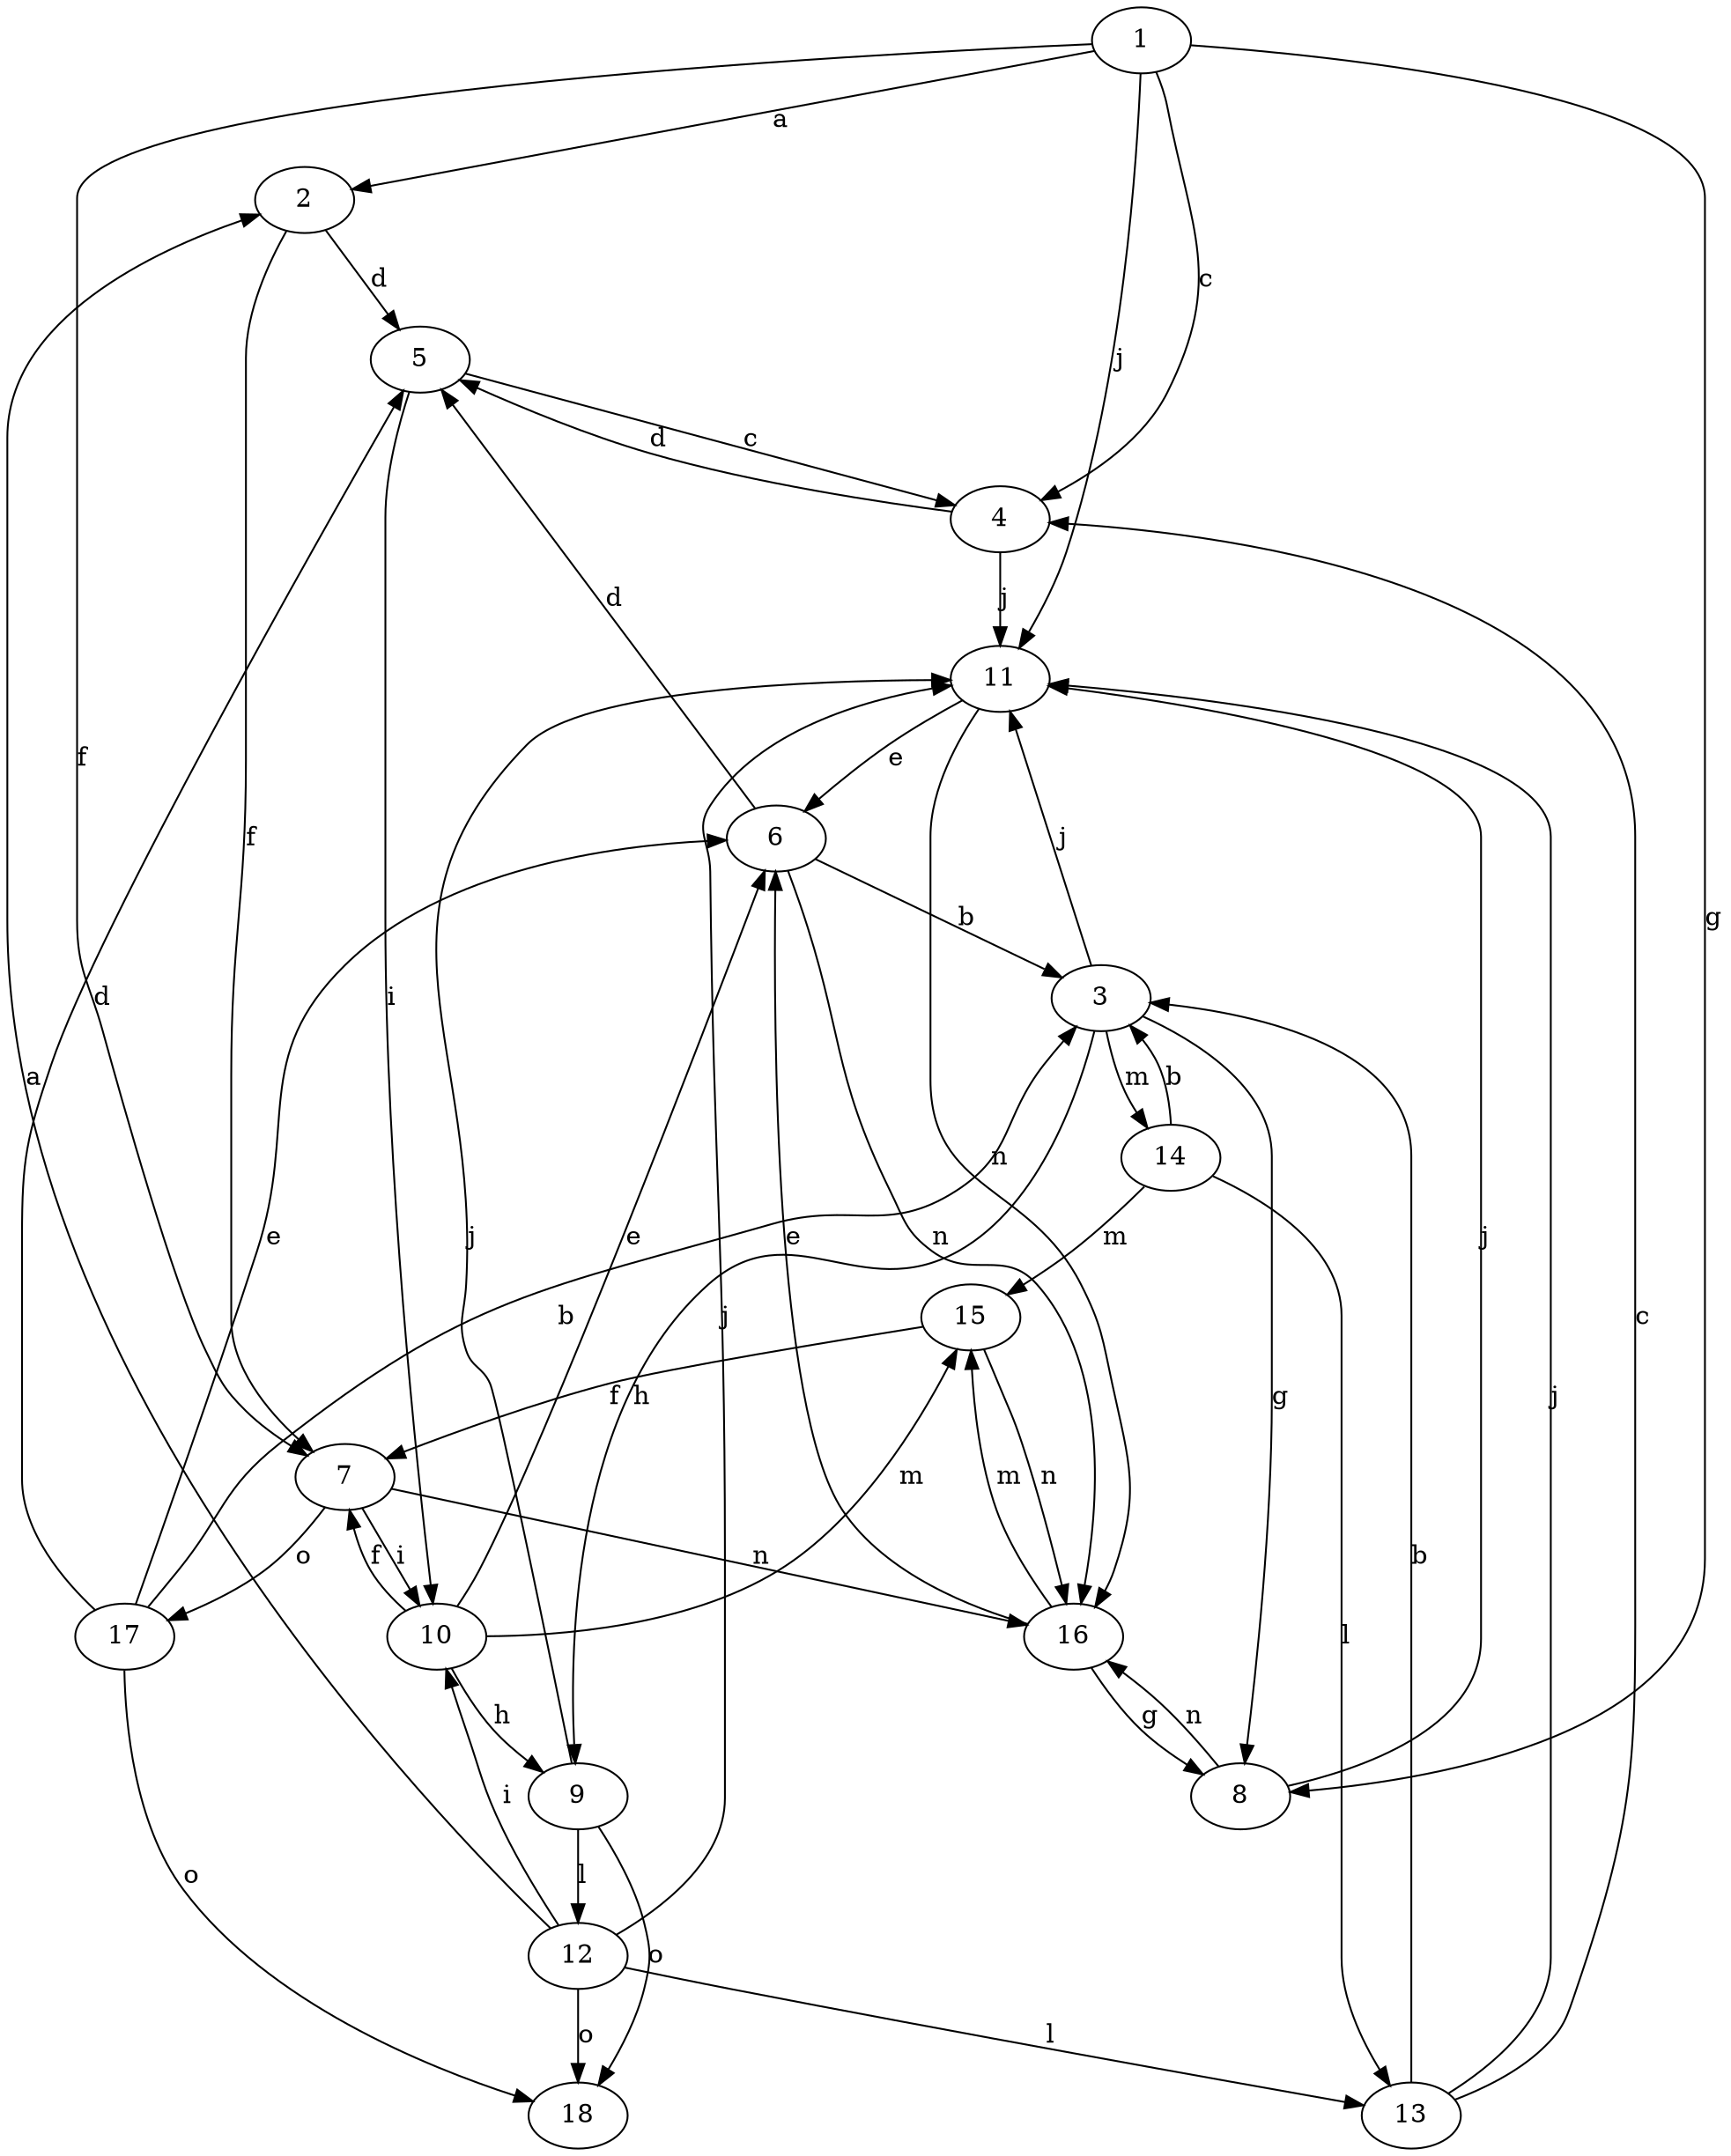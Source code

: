 strict digraph  {
	1 -> 2 [label=a];
	12 -> 2 [label=a];
	6 -> 3 [label=b];
	13 -> 3 [label=b];
	14 -> 3 [label=b];
	17 -> 3 [label=b];
	1 -> 4 [label=c];
	5 -> 4 [label=c];
	13 -> 4 [label=c];
	2 -> 5 [label=d];
	4 -> 5 [label=d];
	6 -> 5 [label=d];
	17 -> 5 [label=d];
	10 -> 6 [label=e];
	11 -> 6 [label=e];
	16 -> 6 [label=e];
	17 -> 6 [label=e];
	1 -> 7 [label=f];
	2 -> 7 [label=f];
	10 -> 7 [label=f];
	15 -> 7 [label=f];
	1 -> 8 [label=g];
	3 -> 8 [label=g];
	16 -> 8 [label=g];
	3 -> 9 [label=h];
	10 -> 9 [label=h];
	5 -> 10 [label=i];
	7 -> 10 [label=i];
	12 -> 10 [label=i];
	1 -> 11 [label=j];
	3 -> 11 [label=j];
	4 -> 11 [label=j];
	8 -> 11 [label=j];
	9 -> 11 [label=j];
	12 -> 11 [label=j];
	13 -> 11 [label=j];
	9 -> 12 [label=l];
	12 -> 13 [label=l];
	14 -> 13 [label=l];
	3 -> 14 [label=m];
	10 -> 15 [label=m];
	14 -> 15 [label=m];
	16 -> 15 [label=m];
	6 -> 16 [label=n];
	7 -> 16 [label=n];
	8 -> 16 [label=n];
	11 -> 16 [label=n];
	15 -> 16 [label=n];
	7 -> 17 [label=o];
	9 -> 18 [label=o];
	12 -> 18 [label=o];
	17 -> 18 [label=o];
}

